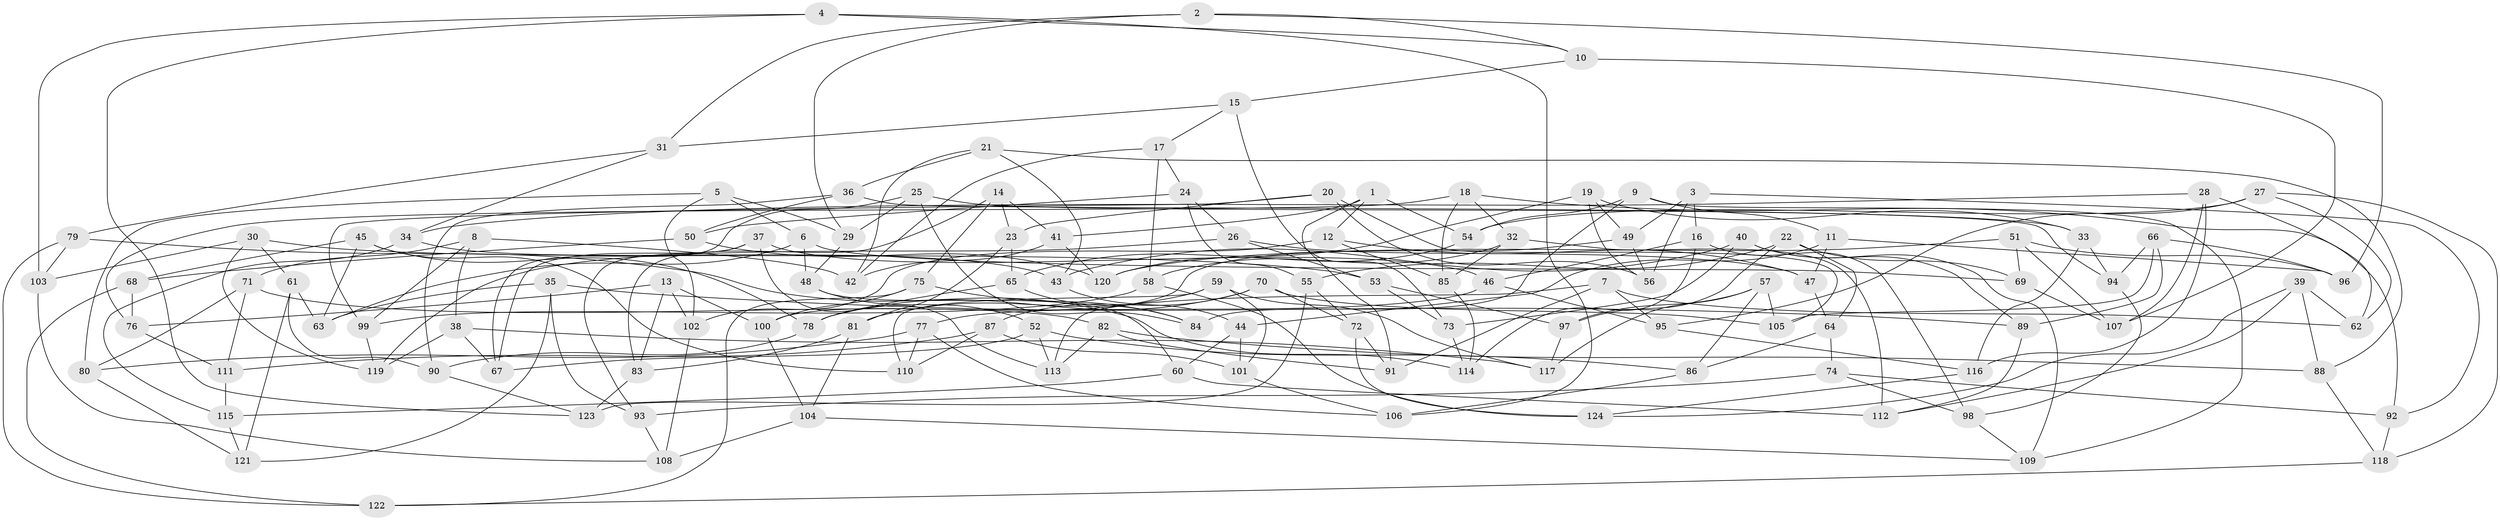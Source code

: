 // coarse degree distribution, {3: 0.10810810810810811, 5: 0.10810810810810811, 6: 0.13513513513513514, 9: 0.05405405405405406, 4: 0.2972972972972973, 2: 0.05405405405405406, 8: 0.08108108108108109, 13: 0.02702702702702703, 7: 0.05405405405405406, 11: 0.08108108108108109}
// Generated by graph-tools (version 1.1) at 2025/01/03/04/25 22:01:27]
// undirected, 124 vertices, 248 edges
graph export_dot {
graph [start="1"]
  node [color=gray90,style=filled];
  1;
  2;
  3;
  4;
  5;
  6;
  7;
  8;
  9;
  10;
  11;
  12;
  13;
  14;
  15;
  16;
  17;
  18;
  19;
  20;
  21;
  22;
  23;
  24;
  25;
  26;
  27;
  28;
  29;
  30;
  31;
  32;
  33;
  34;
  35;
  36;
  37;
  38;
  39;
  40;
  41;
  42;
  43;
  44;
  45;
  46;
  47;
  48;
  49;
  50;
  51;
  52;
  53;
  54;
  55;
  56;
  57;
  58;
  59;
  60;
  61;
  62;
  63;
  64;
  65;
  66;
  67;
  68;
  69;
  70;
  71;
  72;
  73;
  74;
  75;
  76;
  77;
  78;
  79;
  80;
  81;
  82;
  83;
  84;
  85;
  86;
  87;
  88;
  89;
  90;
  91;
  92;
  93;
  94;
  95;
  96;
  97;
  98;
  99;
  100;
  101;
  102;
  103;
  104;
  105;
  106;
  107;
  108;
  109;
  110;
  111;
  112;
  113;
  114;
  115;
  116;
  117;
  118;
  119;
  120;
  121;
  122;
  123;
  124;
  1 -- 41;
  1 -- 54;
  1 -- 12;
  1 -- 91;
  2 -- 29;
  2 -- 10;
  2 -- 96;
  2 -- 31;
  3 -- 56;
  3 -- 92;
  3 -- 49;
  3 -- 16;
  4 -- 106;
  4 -- 10;
  4 -- 123;
  4 -- 103;
  5 -- 102;
  5 -- 80;
  5 -- 6;
  5 -- 29;
  6 -- 63;
  6 -- 69;
  6 -- 48;
  7 -- 62;
  7 -- 113;
  7 -- 95;
  7 -- 91;
  8 -- 99;
  8 -- 71;
  8 -- 38;
  8 -- 42;
  9 -- 109;
  9 -- 11;
  9 -- 54;
  9 -- 84;
  10 -- 107;
  10 -- 15;
  11 -- 96;
  11 -- 47;
  11 -- 44;
  12 -- 102;
  12 -- 85;
  12 -- 47;
  13 -- 83;
  13 -- 76;
  13 -- 100;
  13 -- 102;
  14 -- 75;
  14 -- 83;
  14 -- 41;
  14 -- 23;
  15 -- 73;
  15 -- 17;
  15 -- 31;
  16 -- 114;
  16 -- 98;
  16 -- 46;
  17 -- 42;
  17 -- 24;
  17 -- 58;
  18 -- 85;
  18 -- 92;
  18 -- 76;
  18 -- 32;
  19 -- 49;
  19 -- 56;
  19 -- 33;
  19 -- 65;
  20 -- 99;
  20 -- 23;
  20 -- 56;
  20 -- 105;
  21 -- 88;
  21 -- 43;
  21 -- 42;
  21 -- 36;
  22 -- 69;
  22 -- 97;
  22 -- 55;
  22 -- 64;
  23 -- 65;
  23 -- 81;
  24 -- 50;
  24 -- 26;
  24 -- 55;
  25 -- 67;
  25 -- 29;
  25 -- 84;
  25 -- 33;
  26 -- 47;
  26 -- 119;
  26 -- 53;
  27 -- 62;
  27 -- 95;
  27 -- 54;
  27 -- 118;
  28 -- 116;
  28 -- 107;
  28 -- 62;
  28 -- 34;
  29 -- 48;
  30 -- 61;
  30 -- 119;
  30 -- 53;
  30 -- 103;
  31 -- 34;
  31 -- 79;
  32 -- 85;
  32 -- 58;
  32 -- 112;
  33 -- 94;
  33 -- 116;
  34 -- 43;
  34 -- 115;
  35 -- 121;
  35 -- 89;
  35 -- 63;
  35 -- 93;
  36 -- 50;
  36 -- 90;
  36 -- 94;
  37 -- 46;
  37 -- 93;
  37 -- 67;
  37 -- 113;
  38 -- 117;
  38 -- 119;
  38 -- 67;
  39 -- 124;
  39 -- 88;
  39 -- 112;
  39 -- 62;
  40 -- 73;
  40 -- 89;
  40 -- 43;
  40 -- 109;
  41 -- 42;
  41 -- 120;
  43 -- 44;
  44 -- 101;
  44 -- 60;
  45 -- 68;
  45 -- 78;
  45 -- 110;
  45 -- 63;
  46 -- 77;
  46 -- 95;
  47 -- 64;
  48 -- 52;
  48 -- 60;
  49 -- 100;
  49 -- 56;
  50 -- 68;
  50 -- 120;
  51 -- 69;
  51 -- 107;
  51 -- 120;
  51 -- 96;
  52 -- 86;
  52 -- 113;
  52 -- 67;
  53 -- 97;
  53 -- 73;
  54 -- 120;
  55 -- 123;
  55 -- 72;
  57 -- 105;
  57 -- 86;
  57 -- 97;
  57 -- 117;
  58 -- 124;
  58 -- 99;
  59 -- 81;
  59 -- 117;
  59 -- 110;
  59 -- 101;
  60 -- 112;
  60 -- 115;
  61 -- 90;
  61 -- 121;
  61 -- 63;
  64 -- 74;
  64 -- 86;
  65 -- 78;
  65 -- 84;
  66 -- 94;
  66 -- 89;
  66 -- 96;
  66 -- 105;
  68 -- 76;
  68 -- 122;
  69 -- 107;
  70 -- 105;
  70 -- 72;
  70 -- 78;
  70 -- 87;
  71 -- 111;
  71 -- 80;
  71 -- 82;
  72 -- 124;
  72 -- 91;
  73 -- 114;
  74 -- 92;
  74 -- 98;
  74 -- 93;
  75 -- 100;
  75 -- 84;
  75 -- 122;
  76 -- 111;
  77 -- 106;
  77 -- 80;
  77 -- 110;
  78 -- 90;
  79 -- 103;
  79 -- 114;
  79 -- 122;
  80 -- 121;
  81 -- 104;
  81 -- 83;
  82 -- 88;
  82 -- 113;
  82 -- 91;
  83 -- 123;
  85 -- 114;
  86 -- 106;
  87 -- 101;
  87 -- 110;
  87 -- 111;
  88 -- 118;
  89 -- 112;
  90 -- 123;
  92 -- 118;
  93 -- 108;
  94 -- 98;
  95 -- 116;
  97 -- 117;
  98 -- 109;
  99 -- 119;
  100 -- 104;
  101 -- 106;
  102 -- 108;
  103 -- 108;
  104 -- 108;
  104 -- 109;
  111 -- 115;
  115 -- 121;
  116 -- 124;
  118 -- 122;
}
